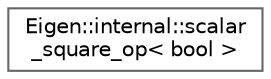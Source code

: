 digraph "Graphical Class Hierarchy"
{
 // LATEX_PDF_SIZE
  bgcolor="transparent";
  edge [fontname=Helvetica,fontsize=10,labelfontname=Helvetica,labelfontsize=10];
  node [fontname=Helvetica,fontsize=10,shape=box,height=0.2,width=0.4];
  rankdir="LR";
  Node0 [id="Node000000",label="Eigen::internal::scalar\l_square_op\< bool \>",height=0.2,width=0.4,color="grey40", fillcolor="white", style="filled",URL="$structEigen_1_1internal_1_1scalar__square__op_3_01bool_01_4.html",tooltip=" "];
}
